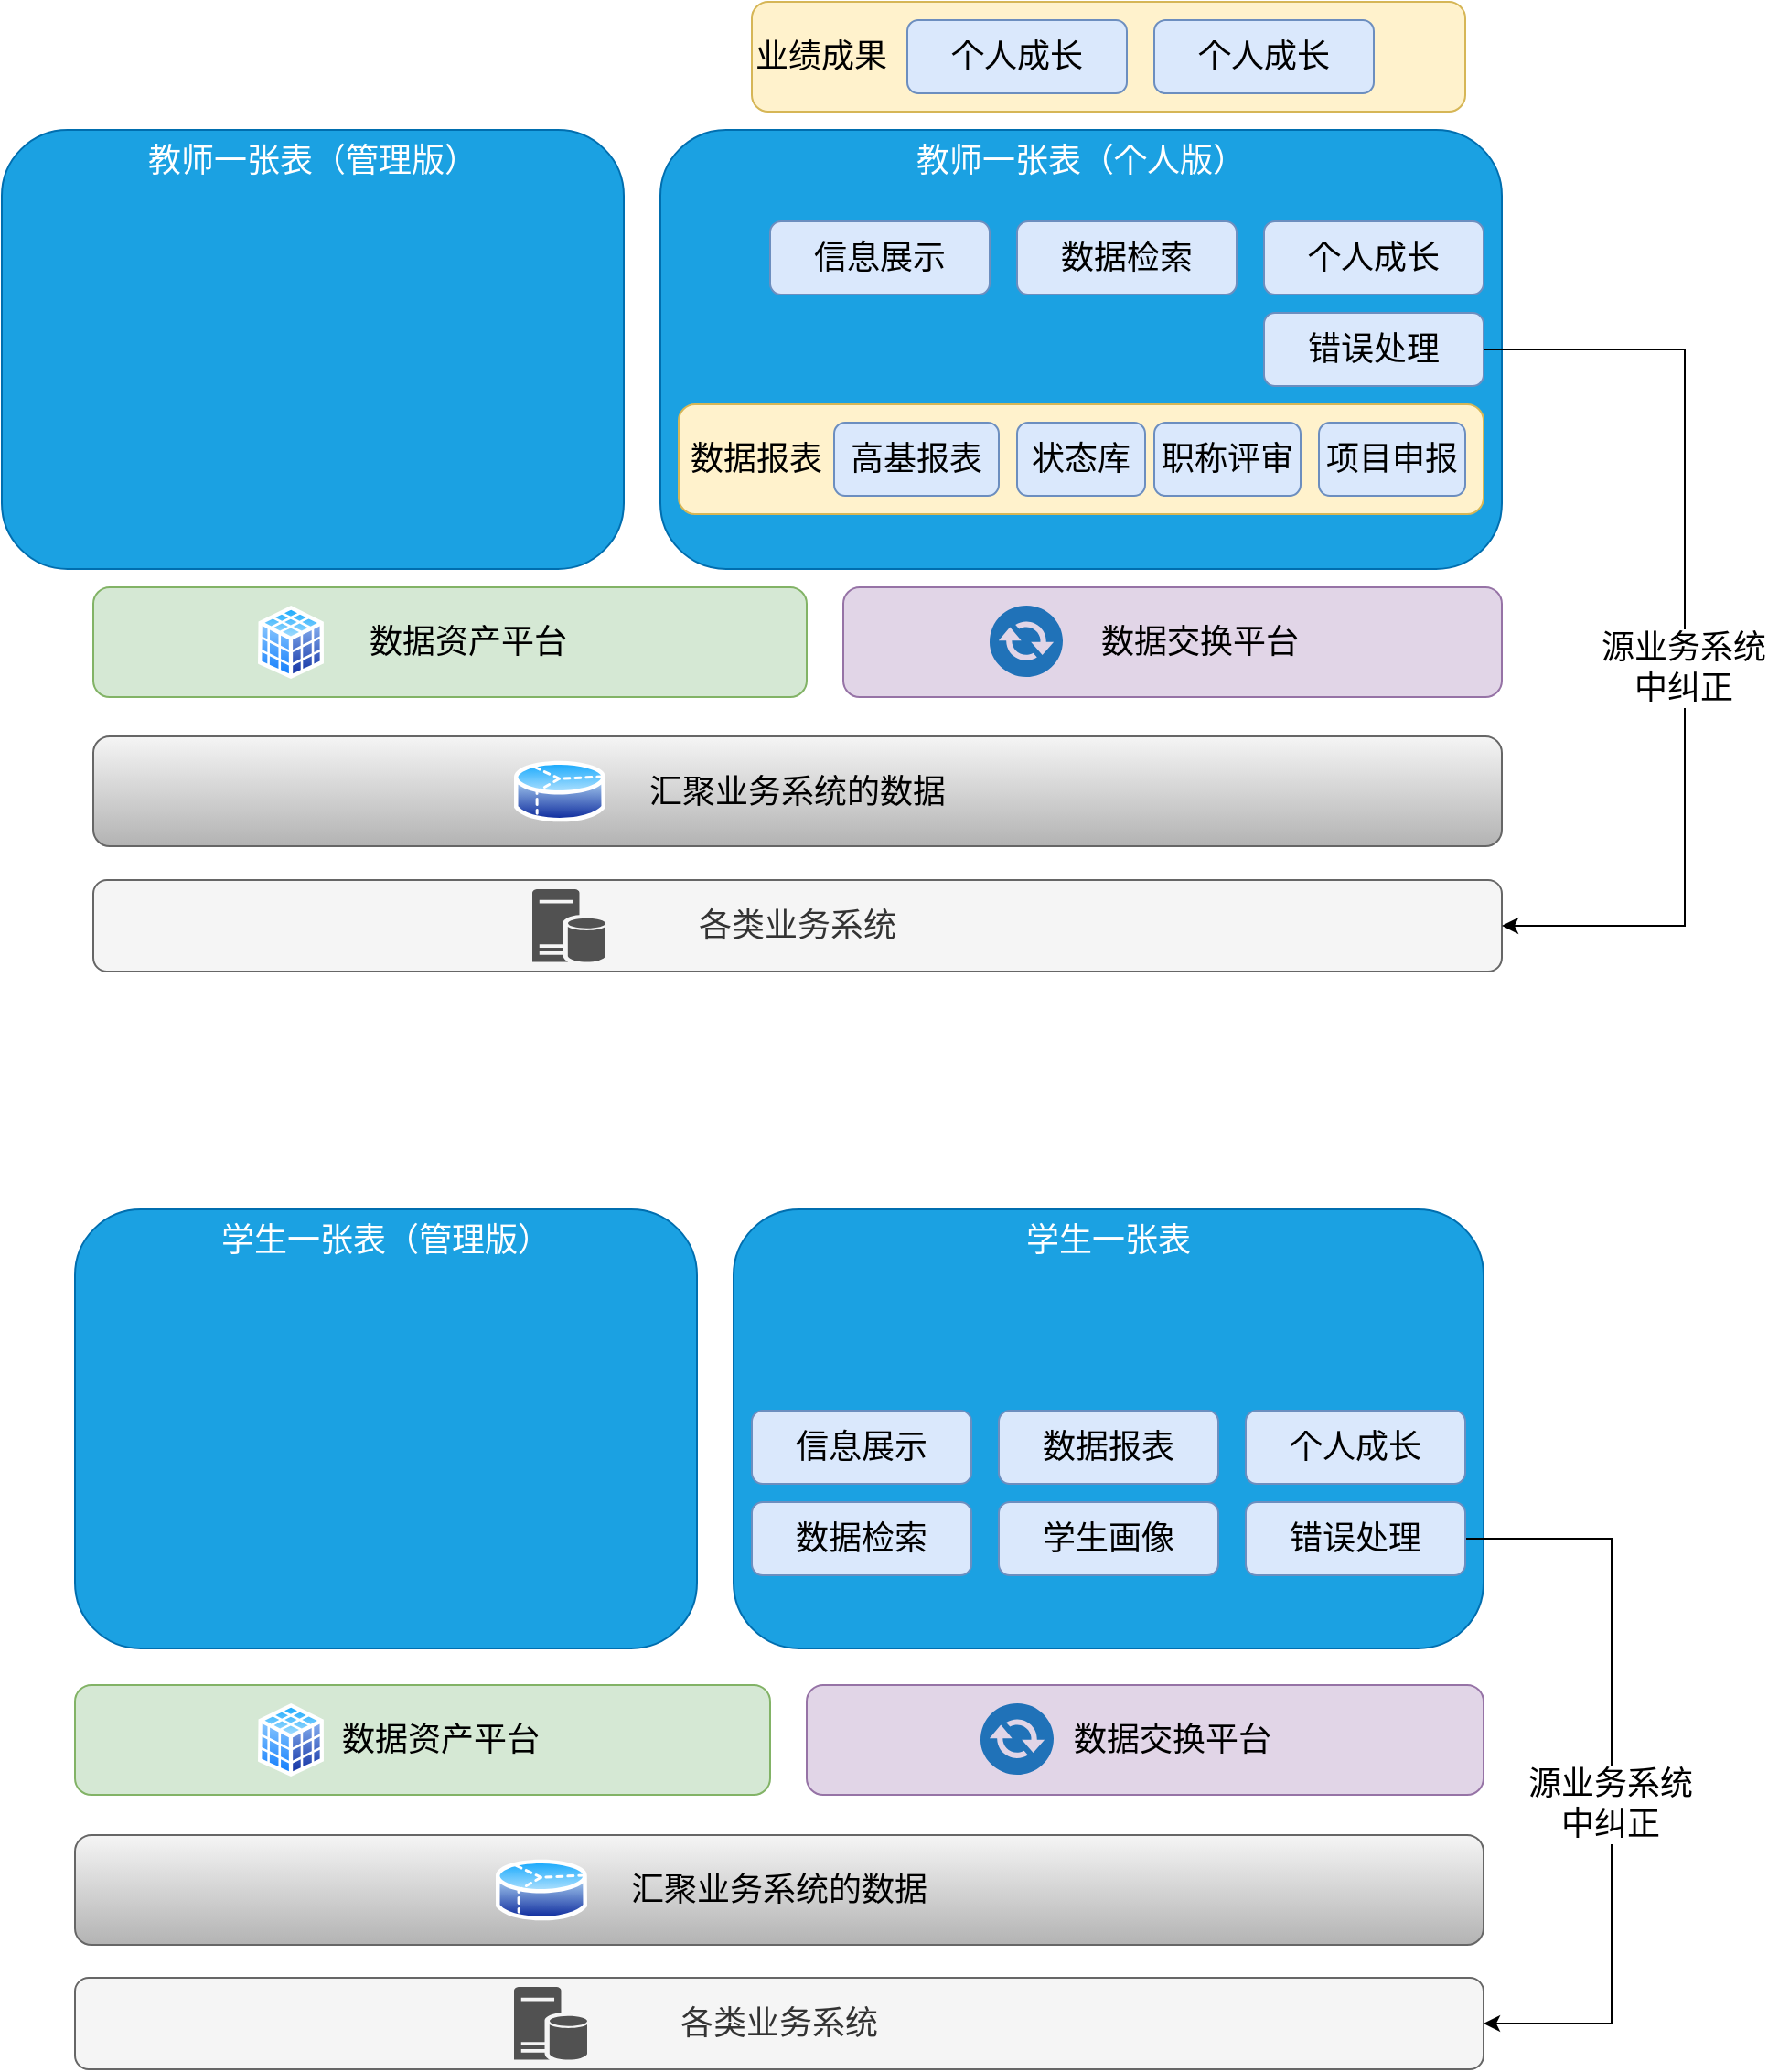 <mxfile version="18.1.3" type="github">
  <diagram id="cTWVXvlOjMiQOvwmBr1u" name="Page-1">
    <mxGraphModel dx="1869" dy="511" grid="1" gridSize="10" guides="1" tooltips="1" connect="1" arrows="1" fold="1" page="1" pageScale="1" pageWidth="827" pageHeight="1169" math="0" shadow="0">
      <root>
        <mxCell id="0" />
        <mxCell id="1" parent="0" />
        <mxCell id="3kUF8BmXOeaKGdXSCLxE-1" value="&amp;nbsp; &amp;nbsp; 数据资产平台" style="rounded=1;whiteSpace=wrap;html=1;fillColor=#d5e8d4;strokeColor=#82b366;fontSize=18;" vertex="1" parent="1">
          <mxGeometry x="-140" y="330" width="390" height="60" as="geometry" />
        </mxCell>
        <mxCell id="3kUF8BmXOeaKGdXSCLxE-2" value="&amp;nbsp; &amp;nbsp; &amp;nbsp; 数据交换平台" style="rounded=1;whiteSpace=wrap;html=1;fillColor=#e1d5e7;strokeColor=#9673a6;fontSize=18;" vertex="1" parent="1">
          <mxGeometry x="270" y="330" width="360" height="60" as="geometry" />
        </mxCell>
        <mxCell id="3kUF8BmXOeaKGdXSCLxE-3" value="汇聚业务系统的数据" style="rounded=1;whiteSpace=wrap;html=1;fontSize=18;fillColor=#f5f5f5;strokeColor=#666666;gradientColor=#b3b3b3;" vertex="1" parent="1">
          <mxGeometry x="-140" y="411.5" width="770" height="60" as="geometry" />
        </mxCell>
        <mxCell id="3kUF8BmXOeaKGdXSCLxE-4" value="" style="aspect=fixed;perimeter=ellipsePerimeter;html=1;align=center;shadow=0;dashed=0;spacingTop=3;image;image=img/lib/active_directory/database_cube.svg;fontSize=18;" vertex="1" parent="1">
          <mxGeometry x="-50" y="340" width="36" height="40" as="geometry" />
        </mxCell>
        <mxCell id="3kUF8BmXOeaKGdXSCLxE-5" value="教师一张表（个人版）" style="rounded=1;whiteSpace=wrap;html=1;fillColor=#1ba1e2;strokeColor=#006EAF;fontSize=18;verticalAlign=top;fontColor=#ffffff;" vertex="1" parent="1">
          <mxGeometry x="170" y="80" width="460" height="240" as="geometry" />
        </mxCell>
        <mxCell id="3kUF8BmXOeaKGdXSCLxE-6" value="" style="aspect=fixed;perimeter=ellipsePerimeter;html=1;align=center;shadow=0;dashed=0;spacingTop=3;image;image=img/lib/active_directory/database_partition_3.svg;fontSize=18;" vertex="1" parent="1">
          <mxGeometry x="90" y="423" width="50" height="37" as="geometry" />
        </mxCell>
        <mxCell id="3kUF8BmXOeaKGdXSCLxE-7" value="" style="sketch=0;pointerEvents=1;shadow=0;dashed=0;html=1;strokeColor=none;fillColor=#505050;labelPosition=center;verticalLabelPosition=bottom;verticalAlign=top;outlineConnect=0;align=center;shape=mxgraph.office.communications.exchange_active_sync;fillColor=#2072B8;fontSize=18;" vertex="1" parent="1">
          <mxGeometry x="350" y="340" width="40" height="39" as="geometry" />
        </mxCell>
        <mxCell id="3kUF8BmXOeaKGdXSCLxE-22" value="错误处理" style="rounded=1;whiteSpace=wrap;html=1;fontSize=18;fillColor=#dae8fc;strokeColor=#6c8ebf;" vertex="1" parent="1">
          <mxGeometry x="500" y="180" width="120" height="40" as="geometry" />
        </mxCell>
        <mxCell id="3kUF8BmXOeaKGdXSCLxE-23" value="各类业务系统" style="rounded=1;whiteSpace=wrap;html=1;fontSize=18;fillColor=#f5f5f5;strokeColor=#666666;fontColor=#333333;" vertex="1" parent="1">
          <mxGeometry x="-140" y="490" width="770" height="50" as="geometry" />
        </mxCell>
        <mxCell id="3kUF8BmXOeaKGdXSCLxE-29" value="" style="sketch=0;pointerEvents=1;shadow=0;dashed=0;html=1;strokeColor=none;labelPosition=center;verticalLabelPosition=bottom;verticalAlign=top;align=center;fillColor=#515151;shape=mxgraph.mscae.enterprise.database_server;fontSize=18;" vertex="1" parent="1">
          <mxGeometry x="100" y="495" width="40" height="40" as="geometry" />
        </mxCell>
        <mxCell id="3kUF8BmXOeaKGdXSCLxE-32" value="信息展示" style="rounded=1;whiteSpace=wrap;html=1;fontSize=18;fillColor=#dae8fc;strokeColor=#6c8ebf;" vertex="1" parent="1">
          <mxGeometry x="230" y="130" width="120" height="40" as="geometry" />
        </mxCell>
        <mxCell id="3kUF8BmXOeaKGdXSCLxE-34" value="个人成长" style="rounded=1;whiteSpace=wrap;html=1;fontSize=18;fillColor=#dae8fc;strokeColor=#6c8ebf;" vertex="1" parent="1">
          <mxGeometry x="500" y="130" width="120" height="40" as="geometry" />
        </mxCell>
        <mxCell id="3kUF8BmXOeaKGdXSCLxE-35" value="数据检索" style="rounded=1;whiteSpace=wrap;html=1;fontSize=18;fillColor=#dae8fc;strokeColor=#6c8ebf;" vertex="1" parent="1">
          <mxGeometry x="365" y="130" width="120" height="40" as="geometry" />
        </mxCell>
        <mxCell id="3kUF8BmXOeaKGdXSCLxE-38" value="&amp;nbsp; &amp;nbsp; 数据资产平台" style="rounded=1;whiteSpace=wrap;html=1;fillColor=#d5e8d4;strokeColor=#82b366;fontSize=18;" vertex="1" parent="1">
          <mxGeometry x="-150" y="930" width="380" height="60" as="geometry" />
        </mxCell>
        <mxCell id="3kUF8BmXOeaKGdXSCLxE-39" value="&amp;nbsp; &amp;nbsp; &amp;nbsp; 数据交换平台" style="rounded=1;whiteSpace=wrap;html=1;fillColor=#e1d5e7;strokeColor=#9673a6;fontSize=18;" vertex="1" parent="1">
          <mxGeometry x="250" y="930" width="370" height="60" as="geometry" />
        </mxCell>
        <mxCell id="3kUF8BmXOeaKGdXSCLxE-40" value="汇聚业务系统的数据" style="rounded=1;whiteSpace=wrap;html=1;fontSize=18;fillColor=#f5f5f5;strokeColor=#666666;gradientColor=#b3b3b3;" vertex="1" parent="1">
          <mxGeometry x="-150" y="1012" width="770" height="60" as="geometry" />
        </mxCell>
        <mxCell id="3kUF8BmXOeaKGdXSCLxE-41" value="" style="aspect=fixed;perimeter=ellipsePerimeter;html=1;align=center;shadow=0;dashed=0;spacingTop=3;image;image=img/lib/active_directory/database_cube.svg;fontSize=18;" vertex="1" parent="1">
          <mxGeometry x="-50" y="940" width="36" height="40" as="geometry" />
        </mxCell>
        <mxCell id="3kUF8BmXOeaKGdXSCLxE-42" value="学生一张表" style="rounded=1;whiteSpace=wrap;html=1;fillColor=#1ba1e2;strokeColor=#006EAF;fontSize=18;verticalAlign=top;fontColor=#ffffff;" vertex="1" parent="1">
          <mxGeometry x="210" y="670" width="410" height="240" as="geometry" />
        </mxCell>
        <mxCell id="3kUF8BmXOeaKGdXSCLxE-43" value="" style="aspect=fixed;perimeter=ellipsePerimeter;html=1;align=center;shadow=0;dashed=0;spacingTop=3;image;image=img/lib/active_directory/database_partition_3.svg;fontSize=18;" vertex="1" parent="1">
          <mxGeometry x="80" y="1023.5" width="50" height="37" as="geometry" />
        </mxCell>
        <mxCell id="3kUF8BmXOeaKGdXSCLxE-44" value="" style="sketch=0;pointerEvents=1;shadow=0;dashed=0;html=1;strokeColor=none;fillColor=#505050;labelPosition=center;verticalLabelPosition=bottom;verticalAlign=top;outlineConnect=0;align=center;shape=mxgraph.office.communications.exchange_active_sync;fillColor=#2072B8;fontSize=18;" vertex="1" parent="1">
          <mxGeometry x="345" y="940" width="40" height="39" as="geometry" />
        </mxCell>
        <mxCell id="3kUF8BmXOeaKGdXSCLxE-45" style="edgeStyle=orthogonalEdgeStyle;rounded=0;orthogonalLoop=1;jettySize=auto;html=1;exitX=1;exitY=0.5;exitDx=0;exitDy=0;entryX=1;entryY=0.5;entryDx=0;entryDy=0;fontSize=18;" edge="1" parent="1" source="3kUF8BmXOeaKGdXSCLxE-47" target="3kUF8BmXOeaKGdXSCLxE-48">
          <mxGeometry relative="1" as="geometry">
            <Array as="points">
              <mxPoint x="690" y="850" />
              <mxPoint x="690" y="1115" />
            </Array>
          </mxGeometry>
        </mxCell>
        <mxCell id="3kUF8BmXOeaKGdXSCLxE-46" value="源业务系统&lt;br&gt;中纠正" style="edgeLabel;html=1;align=center;verticalAlign=middle;resizable=0;points=[];fontSize=18;" vertex="1" connectable="0" parent="3kUF8BmXOeaKGdXSCLxE-45">
          <mxGeometry x="0.082" y="-1" relative="1" as="geometry">
            <mxPoint as="offset" />
          </mxGeometry>
        </mxCell>
        <mxCell id="3kUF8BmXOeaKGdXSCLxE-47" value="错误处理" style="rounded=1;whiteSpace=wrap;html=1;fontSize=18;fillColor=#dae8fc;strokeColor=#6c8ebf;" vertex="1" parent="1">
          <mxGeometry x="490" y="830" width="120" height="40" as="geometry" />
        </mxCell>
        <mxCell id="3kUF8BmXOeaKGdXSCLxE-48" value="各类业务系统" style="rounded=1;whiteSpace=wrap;html=1;fontSize=18;fillColor=#f5f5f5;strokeColor=#666666;fontColor=#333333;" vertex="1" parent="1">
          <mxGeometry x="-150" y="1090" width="770" height="50" as="geometry" />
        </mxCell>
        <mxCell id="3kUF8BmXOeaKGdXSCLxE-49" value="" style="sketch=0;pointerEvents=1;shadow=0;dashed=0;html=1;strokeColor=none;labelPosition=center;verticalLabelPosition=bottom;verticalAlign=top;align=center;fillColor=#515151;shape=mxgraph.mscae.enterprise.database_server;fontSize=18;" vertex="1" parent="1">
          <mxGeometry x="90" y="1095" width="40" height="40" as="geometry" />
        </mxCell>
        <mxCell id="3kUF8BmXOeaKGdXSCLxE-50" value="信息展示" style="rounded=1;whiteSpace=wrap;html=1;fontSize=18;fillColor=#dae8fc;strokeColor=#6c8ebf;" vertex="1" parent="1">
          <mxGeometry x="220" y="780" width="120" height="40" as="geometry" />
        </mxCell>
        <mxCell id="3kUF8BmXOeaKGdXSCLxE-51" value="数据报表" style="rounded=1;whiteSpace=wrap;html=1;fontSize=18;fillColor=#dae8fc;strokeColor=#6c8ebf;" vertex="1" parent="1">
          <mxGeometry x="355" y="780" width="120" height="40" as="geometry" />
        </mxCell>
        <mxCell id="3kUF8BmXOeaKGdXSCLxE-52" value="个人成长" style="rounded=1;whiteSpace=wrap;html=1;fontSize=18;fillColor=#dae8fc;strokeColor=#6c8ebf;" vertex="1" parent="1">
          <mxGeometry x="490" y="780" width="120" height="40" as="geometry" />
        </mxCell>
        <mxCell id="3kUF8BmXOeaKGdXSCLxE-53" value="数据检索" style="rounded=1;whiteSpace=wrap;html=1;fontSize=18;fillColor=#dae8fc;strokeColor=#6c8ebf;" vertex="1" parent="1">
          <mxGeometry x="220" y="830" width="120" height="40" as="geometry" />
        </mxCell>
        <mxCell id="3kUF8BmXOeaKGdXSCLxE-54" value="学生画像" style="rounded=1;whiteSpace=wrap;html=1;fontSize=18;fillColor=#dae8fc;strokeColor=#6c8ebf;" vertex="1" parent="1">
          <mxGeometry x="355" y="830" width="120" height="40" as="geometry" />
        </mxCell>
        <mxCell id="3kUF8BmXOeaKGdXSCLxE-55" value="教师一张表（管理版）" style="rounded=1;whiteSpace=wrap;html=1;fillColor=#1ba1e2;strokeColor=#006EAF;fontSize=18;verticalAlign=top;fontColor=#ffffff;" vertex="1" parent="1">
          <mxGeometry x="-190" y="80" width="340" height="240" as="geometry" />
        </mxCell>
        <mxCell id="3kUF8BmXOeaKGdXSCLxE-59" value="&lt;font face=&quot;Georgia&quot;&gt;&amp;nbsp;数据报表&lt;/font&gt;" style="rounded=1;whiteSpace=wrap;html=1;fontSize=18;align=left;fillColor=#fff2cc;strokeColor=#d6b656;" vertex="1" parent="1">
          <mxGeometry x="180" y="230" width="440" height="60" as="geometry" />
        </mxCell>
        <mxCell id="3kUF8BmXOeaKGdXSCLxE-60" value="高基报表" style="rounded=1;whiteSpace=wrap;html=1;fontSize=18;fillColor=#dae8fc;strokeColor=#6c8ebf;" vertex="1" parent="1">
          <mxGeometry x="265" y="240" width="90" height="40" as="geometry" />
        </mxCell>
        <mxCell id="3kUF8BmXOeaKGdXSCLxE-61" value="状态库" style="rounded=1;whiteSpace=wrap;html=1;fontSize=18;fillColor=#dae8fc;strokeColor=#6c8ebf;" vertex="1" parent="1">
          <mxGeometry x="365" y="240" width="70" height="40" as="geometry" />
        </mxCell>
        <mxCell id="3kUF8BmXOeaKGdXSCLxE-62" value="职称评审" style="rounded=1;whiteSpace=wrap;html=1;fontSize=18;fillColor=#dae8fc;strokeColor=#6c8ebf;" vertex="1" parent="1">
          <mxGeometry x="440" y="240" width="80" height="40" as="geometry" />
        </mxCell>
        <mxCell id="3kUF8BmXOeaKGdXSCLxE-63" value="&lt;font face=&quot;Georgia&quot;&gt;业绩成果&lt;/font&gt;" style="rounded=1;whiteSpace=wrap;html=1;fontSize=18;align=left;fillColor=#fff2cc;strokeColor=#d6b656;" vertex="1" parent="1">
          <mxGeometry x="220" y="10" width="390" height="60" as="geometry" />
        </mxCell>
        <mxCell id="3kUF8BmXOeaKGdXSCLxE-64" value="学生一张表（管理版）" style="rounded=1;whiteSpace=wrap;html=1;fillColor=#1ba1e2;strokeColor=#006EAF;fontSize=18;verticalAlign=top;fontColor=#ffffff;" vertex="1" parent="1">
          <mxGeometry x="-150" y="670" width="340" height="240" as="geometry" />
        </mxCell>
        <mxCell id="3kUF8BmXOeaKGdXSCLxE-65" style="edgeStyle=orthogonalEdgeStyle;rounded=0;orthogonalLoop=1;jettySize=auto;html=1;exitX=1;exitY=0.5;exitDx=0;exitDy=0;entryX=1;entryY=0.5;entryDx=0;entryDy=0;fontSize=18;" edge="1" parent="1" source="3kUF8BmXOeaKGdXSCLxE-22" target="3kUF8BmXOeaKGdXSCLxE-23">
          <mxGeometry relative="1" as="geometry">
            <Array as="points">
              <mxPoint x="730" y="200" />
              <mxPoint x="730" y="515" />
            </Array>
            <mxPoint x="670" y="250" as="sourcePoint" />
            <mxPoint x="680" y="515" as="targetPoint" />
          </mxGeometry>
        </mxCell>
        <mxCell id="3kUF8BmXOeaKGdXSCLxE-66" value="源业务系统&lt;br&gt;中纠正" style="edgeLabel;html=1;align=center;verticalAlign=middle;resizable=0;points=[];fontSize=18;" vertex="1" connectable="0" parent="3kUF8BmXOeaKGdXSCLxE-65">
          <mxGeometry x="0.082" y="-1" relative="1" as="geometry">
            <mxPoint as="offset" />
          </mxGeometry>
        </mxCell>
        <mxCell id="3kUF8BmXOeaKGdXSCLxE-67" value="个人成长" style="rounded=1;whiteSpace=wrap;html=1;fontSize=18;fillColor=#dae8fc;strokeColor=#6c8ebf;" vertex="1" parent="1">
          <mxGeometry x="305" y="20" width="120" height="40" as="geometry" />
        </mxCell>
        <mxCell id="3kUF8BmXOeaKGdXSCLxE-68" value="个人成长" style="rounded=1;whiteSpace=wrap;html=1;fontSize=18;fillColor=#dae8fc;strokeColor=#6c8ebf;" vertex="1" parent="1">
          <mxGeometry x="440" y="20" width="120" height="40" as="geometry" />
        </mxCell>
        <mxCell id="3kUF8BmXOeaKGdXSCLxE-69" value="项目申报" style="rounded=1;whiteSpace=wrap;html=1;fontSize=18;fillColor=#dae8fc;strokeColor=#6c8ebf;" vertex="1" parent="1">
          <mxGeometry x="530" y="240" width="80" height="40" as="geometry" />
        </mxCell>
      </root>
    </mxGraphModel>
  </diagram>
</mxfile>
